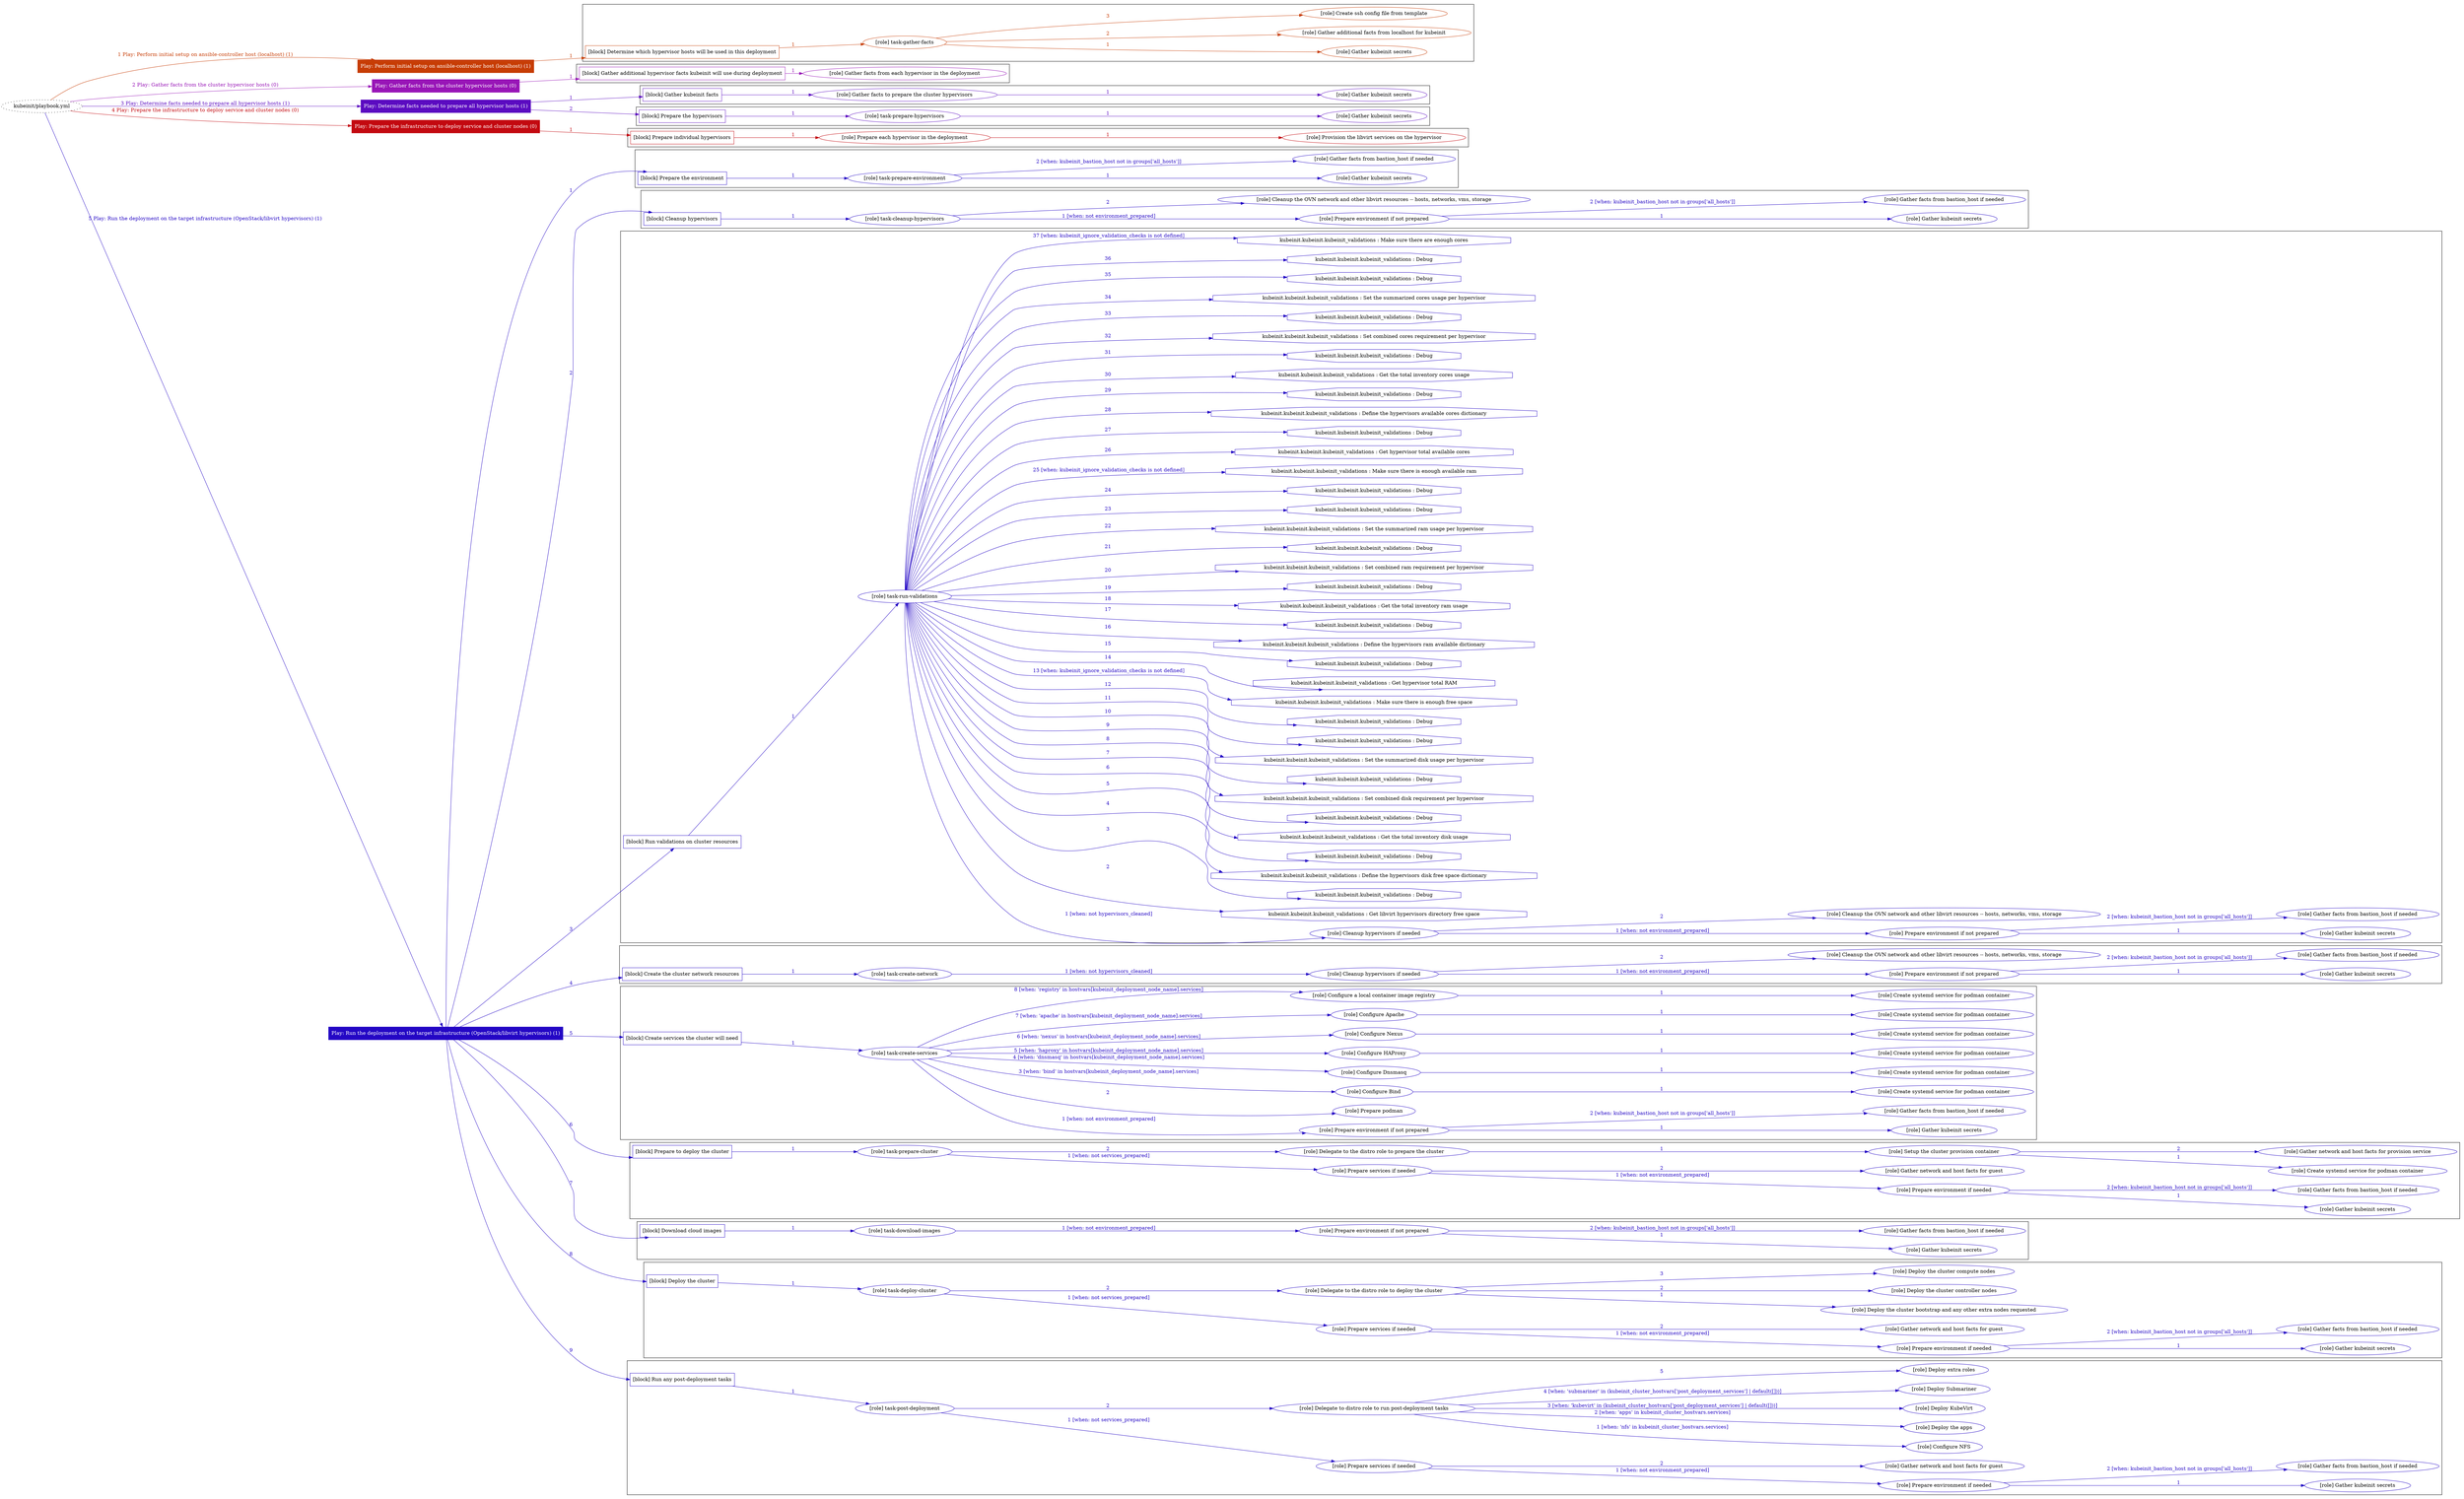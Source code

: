 digraph {
	graph [concentrate=true ordering=in rankdir=LR ratio=fill]
	edge [esep=5 sep=10]
	"kubeinit/playbook.yml" [URL="/home/runner/work/kubeinit/kubeinit/kubeinit/playbook.yml" id=playbook_3c607e8c style=dotted]
	"kubeinit/playbook.yml" -> play_d7a6796d [label="1 Play: Perform initial setup on ansible-controller host (localhost) (1)" color="#c73d05" fontcolor="#c73d05" id=edge_play_d7a6796d labeltooltip="1 Play: Perform initial setup on ansible-controller host (localhost) (1)" tooltip="1 Play: Perform initial setup on ansible-controller host (localhost) (1)"]
	subgraph "Play: Perform initial setup on ansible-controller host (localhost) (1)" {
		play_d7a6796d [label="Play: Perform initial setup on ansible-controller host (localhost) (1)" URL="/home/runner/work/kubeinit/kubeinit/kubeinit/playbook.yml" color="#c73d05" fontcolor="#ffffff" id=play_d7a6796d shape=box style=filled tooltip=localhost]
		play_d7a6796d -> block_88d36626 [label=1 color="#c73d05" fontcolor="#c73d05" id=edge_block_88d36626 labeltooltip=1 tooltip=1]
		subgraph cluster_block_88d36626 {
			block_88d36626 [label="[block] Determine which hypervisor hosts will be used in this deployment" URL="/home/runner/work/kubeinit/kubeinit/kubeinit/playbook.yml" color="#c73d05" id=block_88d36626 labeltooltip="Determine which hypervisor hosts will be used in this deployment" shape=box tooltip="Determine which hypervisor hosts will be used in this deployment"]
			block_88d36626 -> role_fac31641 [label="1 " color="#c73d05" fontcolor="#c73d05" id=edge_role_fac31641 labeltooltip="1 " tooltip="1 "]
			subgraph "task-gather-facts" {
				role_fac31641 [label="[role] task-gather-facts" URL="/home/runner/work/kubeinit/kubeinit/kubeinit/playbook.yml" color="#c73d05" id=role_fac31641 tooltip="task-gather-facts"]
				role_fac31641 -> role_eb425dc4 [label="1 " color="#c73d05" fontcolor="#c73d05" id=edge_role_eb425dc4 labeltooltip="1 " tooltip="1 "]
				subgraph "Gather kubeinit secrets" {
					role_eb425dc4 [label="[role] Gather kubeinit secrets" URL="/home/runner/.ansible/collections/ansible_collections/kubeinit/kubeinit/roles/kubeinit_prepare/tasks/build_hypervisors_group.yml" color="#c73d05" id=role_eb425dc4 tooltip="Gather kubeinit secrets"]
				}
				role_fac31641 -> role_ffd977ff [label="2 " color="#c73d05" fontcolor="#c73d05" id=edge_role_ffd977ff labeltooltip="2 " tooltip="2 "]
				subgraph "Gather additional facts from localhost for kubeinit" {
					role_ffd977ff [label="[role] Gather additional facts from localhost for kubeinit" URL="/home/runner/.ansible/collections/ansible_collections/kubeinit/kubeinit/roles/kubeinit_prepare/tasks/build_hypervisors_group.yml" color="#c73d05" id=role_ffd977ff tooltip="Gather additional facts from localhost for kubeinit"]
				}
				role_fac31641 -> role_42bc9c1a [label="3 " color="#c73d05" fontcolor="#c73d05" id=edge_role_42bc9c1a labeltooltip="3 " tooltip="3 "]
				subgraph "Create ssh config file from template" {
					role_42bc9c1a [label="[role] Create ssh config file from template" URL="/home/runner/.ansible/collections/ansible_collections/kubeinit/kubeinit/roles/kubeinit_prepare/tasks/build_hypervisors_group.yml" color="#c73d05" id=role_42bc9c1a tooltip="Create ssh config file from template"]
				}
			}
		}
	}
	"kubeinit/playbook.yml" -> play_2844fe6c [label="2 Play: Gather facts from the cluster hypervisor hosts (0)" color="#9815b7" fontcolor="#9815b7" id=edge_play_2844fe6c labeltooltip="2 Play: Gather facts from the cluster hypervisor hosts (0)" tooltip="2 Play: Gather facts from the cluster hypervisor hosts (0)"]
	subgraph "Play: Gather facts from the cluster hypervisor hosts (0)" {
		play_2844fe6c [label="Play: Gather facts from the cluster hypervisor hosts (0)" URL="/home/runner/work/kubeinit/kubeinit/kubeinit/playbook.yml" color="#9815b7" fontcolor="#ffffff" id=play_2844fe6c shape=box style=filled tooltip="Play: Gather facts from the cluster hypervisor hosts (0)"]
		play_2844fe6c -> block_60fe6b77 [label=1 color="#9815b7" fontcolor="#9815b7" id=edge_block_60fe6b77 labeltooltip=1 tooltip=1]
		subgraph cluster_block_60fe6b77 {
			block_60fe6b77 [label="[block] Gather additional hypervisor facts kubeinit will use during deployment" URL="/home/runner/work/kubeinit/kubeinit/kubeinit/playbook.yml" color="#9815b7" id=block_60fe6b77 labeltooltip="Gather additional hypervisor facts kubeinit will use during deployment" shape=box tooltip="Gather additional hypervisor facts kubeinit will use during deployment"]
			block_60fe6b77 -> role_9e5c0b7f [label="1 " color="#9815b7" fontcolor="#9815b7" id=edge_role_9e5c0b7f labeltooltip="1 " tooltip="1 "]
			subgraph "Gather facts from each hypervisor in the deployment" {
				role_9e5c0b7f [label="[role] Gather facts from each hypervisor in the deployment" URL="/home/runner/work/kubeinit/kubeinit/kubeinit/playbook.yml" color="#9815b7" id=role_9e5c0b7f tooltip="Gather facts from each hypervisor in the deployment"]
			}
		}
	}
	"kubeinit/playbook.yml" -> play_303b0eb7 [label="3 Play: Determine facts needed to prepare all hypervisor hosts (1)" color="#5b0bc1" fontcolor="#5b0bc1" id=edge_play_303b0eb7 labeltooltip="3 Play: Determine facts needed to prepare all hypervisor hosts (1)" tooltip="3 Play: Determine facts needed to prepare all hypervisor hosts (1)"]
	subgraph "Play: Determine facts needed to prepare all hypervisor hosts (1)" {
		play_303b0eb7 [label="Play: Determine facts needed to prepare all hypervisor hosts (1)" URL="/home/runner/work/kubeinit/kubeinit/kubeinit/playbook.yml" color="#5b0bc1" fontcolor="#ffffff" id=play_303b0eb7 shape=box style=filled tooltip=localhost]
		play_303b0eb7 -> block_1db6a5a0 [label=1 color="#5b0bc1" fontcolor="#5b0bc1" id=edge_block_1db6a5a0 labeltooltip=1 tooltip=1]
		subgraph cluster_block_1db6a5a0 {
			block_1db6a5a0 [label="[block] Gather kubeinit facts" URL="/home/runner/work/kubeinit/kubeinit/kubeinit/playbook.yml" color="#5b0bc1" id=block_1db6a5a0 labeltooltip="Gather kubeinit facts" shape=box tooltip="Gather kubeinit facts"]
			block_1db6a5a0 -> role_489e9bdb [label="1 " color="#5b0bc1" fontcolor="#5b0bc1" id=edge_role_489e9bdb labeltooltip="1 " tooltip="1 "]
			subgraph "Gather facts to prepare the cluster hypervisors" {
				role_489e9bdb [label="[role] Gather facts to prepare the cluster hypervisors" URL="/home/runner/work/kubeinit/kubeinit/kubeinit/playbook.yml" color="#5b0bc1" id=role_489e9bdb tooltip="Gather facts to prepare the cluster hypervisors"]
				role_489e9bdb -> role_e6a9777b [label="1 " color="#5b0bc1" fontcolor="#5b0bc1" id=edge_role_e6a9777b labeltooltip="1 " tooltip="1 "]
				subgraph "Gather kubeinit secrets" {
					role_e6a9777b [label="[role] Gather kubeinit secrets" URL="/home/runner/.ansible/collections/ansible_collections/kubeinit/kubeinit/roles/kubeinit_prepare/tasks/gather_kubeinit_facts.yml" color="#5b0bc1" id=role_e6a9777b tooltip="Gather kubeinit secrets"]
				}
			}
		}
		play_303b0eb7 -> block_59dc0d28 [label=2 color="#5b0bc1" fontcolor="#5b0bc1" id=edge_block_59dc0d28 labeltooltip=2 tooltip=2]
		subgraph cluster_block_59dc0d28 {
			block_59dc0d28 [label="[block] Prepare the hypervisors" URL="/home/runner/work/kubeinit/kubeinit/kubeinit/playbook.yml" color="#5b0bc1" id=block_59dc0d28 labeltooltip="Prepare the hypervisors" shape=box tooltip="Prepare the hypervisors"]
			block_59dc0d28 -> role_bf9a8520 [label="1 " color="#5b0bc1" fontcolor="#5b0bc1" id=edge_role_bf9a8520 labeltooltip="1 " tooltip="1 "]
			subgraph "task-prepare-hypervisors" {
				role_bf9a8520 [label="[role] task-prepare-hypervisors" URL="/home/runner/work/kubeinit/kubeinit/kubeinit/playbook.yml" color="#5b0bc1" id=role_bf9a8520 tooltip="task-prepare-hypervisors"]
				role_bf9a8520 -> role_30bbfe87 [label="1 " color="#5b0bc1" fontcolor="#5b0bc1" id=edge_role_30bbfe87 labeltooltip="1 " tooltip="1 "]
				subgraph "Gather kubeinit secrets" {
					role_30bbfe87 [label="[role] Gather kubeinit secrets" URL="/home/runner/.ansible/collections/ansible_collections/kubeinit/kubeinit/roles/kubeinit_prepare/tasks/gather_kubeinit_facts.yml" color="#5b0bc1" id=role_30bbfe87 tooltip="Gather kubeinit secrets"]
				}
			}
		}
	}
	"kubeinit/playbook.yml" -> play_a1e3a980 [label="4 Play: Prepare the infrastructure to deploy service and cluster nodes (0)" color="#c30910" fontcolor="#c30910" id=edge_play_a1e3a980 labeltooltip="4 Play: Prepare the infrastructure to deploy service and cluster nodes (0)" tooltip="4 Play: Prepare the infrastructure to deploy service and cluster nodes (0)"]
	subgraph "Play: Prepare the infrastructure to deploy service and cluster nodes (0)" {
		play_a1e3a980 [label="Play: Prepare the infrastructure to deploy service and cluster nodes (0)" URL="/home/runner/work/kubeinit/kubeinit/kubeinit/playbook.yml" color="#c30910" fontcolor="#ffffff" id=play_a1e3a980 shape=box style=filled tooltip="Play: Prepare the infrastructure to deploy service and cluster nodes (0)"]
		play_a1e3a980 -> block_054f691b [label=1 color="#c30910" fontcolor="#c30910" id=edge_block_054f691b labeltooltip=1 tooltip=1]
		subgraph cluster_block_054f691b {
			block_054f691b [label="[block] Prepare individual hypervisors" URL="/home/runner/work/kubeinit/kubeinit/kubeinit/playbook.yml" color="#c30910" id=block_054f691b labeltooltip="Prepare individual hypervisors" shape=box tooltip="Prepare individual hypervisors"]
			block_054f691b -> role_ee5b82e9 [label="1 " color="#c30910" fontcolor="#c30910" id=edge_role_ee5b82e9 labeltooltip="1 " tooltip="1 "]
			subgraph "Prepare each hypervisor in the deployment" {
				role_ee5b82e9 [label="[role] Prepare each hypervisor in the deployment" URL="/home/runner/work/kubeinit/kubeinit/kubeinit/playbook.yml" color="#c30910" id=role_ee5b82e9 tooltip="Prepare each hypervisor in the deployment"]
				role_ee5b82e9 -> role_c02a7f11 [label="1 " color="#c30910" fontcolor="#c30910" id=edge_role_c02a7f11 labeltooltip="1 " tooltip="1 "]
				subgraph "Provision the libvirt services on the hypervisor" {
					role_c02a7f11 [label="[role] Provision the libvirt services on the hypervisor" URL="/home/runner/.ansible/collections/ansible_collections/kubeinit/kubeinit/roles/kubeinit_prepare/tasks/prepare_hypervisor.yml" color="#c30910" id=role_c02a7f11 tooltip="Provision the libvirt services on the hypervisor"]
				}
			}
		}
	}
	"kubeinit/playbook.yml" -> play_247f95aa [label="5 Play: Run the deployment on the target infrastructure (OpenStack/libvirt hypervisors) (1)" color="#2407c5" fontcolor="#2407c5" id=edge_play_247f95aa labeltooltip="5 Play: Run the deployment on the target infrastructure (OpenStack/libvirt hypervisors) (1)" tooltip="5 Play: Run the deployment on the target infrastructure (OpenStack/libvirt hypervisors) (1)"]
	subgraph "Play: Run the deployment on the target infrastructure (OpenStack/libvirt hypervisors) (1)" {
		play_247f95aa [label="Play: Run the deployment on the target infrastructure (OpenStack/libvirt hypervisors) (1)" URL="/home/runner/work/kubeinit/kubeinit/kubeinit/playbook.yml" color="#2407c5" fontcolor="#ffffff" id=play_247f95aa shape=box style=filled tooltip=localhost]
		play_247f95aa -> block_ad984302 [label=1 color="#2407c5" fontcolor="#2407c5" id=edge_block_ad984302 labeltooltip=1 tooltip=1]
		subgraph cluster_block_ad984302 {
			block_ad984302 [label="[block] Prepare the environment" URL="/home/runner/work/kubeinit/kubeinit/kubeinit/playbook.yml" color="#2407c5" id=block_ad984302 labeltooltip="Prepare the environment" shape=box tooltip="Prepare the environment"]
			block_ad984302 -> role_ef44276a [label="1 " color="#2407c5" fontcolor="#2407c5" id=edge_role_ef44276a labeltooltip="1 " tooltip="1 "]
			subgraph "task-prepare-environment" {
				role_ef44276a [label="[role] task-prepare-environment" URL="/home/runner/work/kubeinit/kubeinit/kubeinit/playbook.yml" color="#2407c5" id=role_ef44276a tooltip="task-prepare-environment"]
				role_ef44276a -> role_f6b114f3 [label="1 " color="#2407c5" fontcolor="#2407c5" id=edge_role_f6b114f3 labeltooltip="1 " tooltip="1 "]
				subgraph "Gather kubeinit secrets" {
					role_f6b114f3 [label="[role] Gather kubeinit secrets" URL="/home/runner/.ansible/collections/ansible_collections/kubeinit/kubeinit/roles/kubeinit_prepare/tasks/gather_kubeinit_facts.yml" color="#2407c5" id=role_f6b114f3 tooltip="Gather kubeinit secrets"]
				}
				role_ef44276a -> role_6fff7eef [label="2 [when: kubeinit_bastion_host not in groups['all_hosts']]" color="#2407c5" fontcolor="#2407c5" id=edge_role_6fff7eef labeltooltip="2 [when: kubeinit_bastion_host not in groups['all_hosts']]" tooltip="2 [when: kubeinit_bastion_host not in groups['all_hosts']]"]
				subgraph "Gather facts from bastion_host if needed" {
					role_6fff7eef [label="[role] Gather facts from bastion_host if needed" URL="/home/runner/.ansible/collections/ansible_collections/kubeinit/kubeinit/roles/kubeinit_prepare/tasks/main.yml" color="#2407c5" id=role_6fff7eef tooltip="Gather facts from bastion_host if needed"]
				}
			}
		}
		play_247f95aa -> block_372df851 [label=2 color="#2407c5" fontcolor="#2407c5" id=edge_block_372df851 labeltooltip=2 tooltip=2]
		subgraph cluster_block_372df851 {
			block_372df851 [label="[block] Cleanup hypervisors" URL="/home/runner/work/kubeinit/kubeinit/kubeinit/playbook.yml" color="#2407c5" id=block_372df851 labeltooltip="Cleanup hypervisors" shape=box tooltip="Cleanup hypervisors"]
			block_372df851 -> role_30e23979 [label="1 " color="#2407c5" fontcolor="#2407c5" id=edge_role_30e23979 labeltooltip="1 " tooltip="1 "]
			subgraph "task-cleanup-hypervisors" {
				role_30e23979 [label="[role] task-cleanup-hypervisors" URL="/home/runner/work/kubeinit/kubeinit/kubeinit/playbook.yml" color="#2407c5" id=role_30e23979 tooltip="task-cleanup-hypervisors"]
				role_30e23979 -> role_b87ec5ec [label="1 [when: not environment_prepared]" color="#2407c5" fontcolor="#2407c5" id=edge_role_b87ec5ec labeltooltip="1 [when: not environment_prepared]" tooltip="1 [when: not environment_prepared]"]
				subgraph "Prepare environment if not prepared" {
					role_b87ec5ec [label="[role] Prepare environment if not prepared" URL="/home/runner/.ansible/collections/ansible_collections/kubeinit/kubeinit/roles/kubeinit_libvirt/tasks/cleanup_hypervisors.yml" color="#2407c5" id=role_b87ec5ec tooltip="Prepare environment if not prepared"]
					role_b87ec5ec -> role_0bce031a [label="1 " color="#2407c5" fontcolor="#2407c5" id=edge_role_0bce031a labeltooltip="1 " tooltip="1 "]
					subgraph "Gather kubeinit secrets" {
						role_0bce031a [label="[role] Gather kubeinit secrets" URL="/home/runner/.ansible/collections/ansible_collections/kubeinit/kubeinit/roles/kubeinit_prepare/tasks/gather_kubeinit_facts.yml" color="#2407c5" id=role_0bce031a tooltip="Gather kubeinit secrets"]
					}
					role_b87ec5ec -> role_c64e4c54 [label="2 [when: kubeinit_bastion_host not in groups['all_hosts']]" color="#2407c5" fontcolor="#2407c5" id=edge_role_c64e4c54 labeltooltip="2 [when: kubeinit_bastion_host not in groups['all_hosts']]" tooltip="2 [when: kubeinit_bastion_host not in groups['all_hosts']]"]
					subgraph "Gather facts from bastion_host if needed" {
						role_c64e4c54 [label="[role] Gather facts from bastion_host if needed" URL="/home/runner/.ansible/collections/ansible_collections/kubeinit/kubeinit/roles/kubeinit_prepare/tasks/main.yml" color="#2407c5" id=role_c64e4c54 tooltip="Gather facts from bastion_host if needed"]
					}
				}
				role_30e23979 -> role_98e00746 [label="2 " color="#2407c5" fontcolor="#2407c5" id=edge_role_98e00746 labeltooltip="2 " tooltip="2 "]
				subgraph "Cleanup the OVN network and other libvirt resources -- hosts, networks, vms, storage" {
					role_98e00746 [label="[role] Cleanup the OVN network and other libvirt resources -- hosts, networks, vms, storage" URL="/home/runner/.ansible/collections/ansible_collections/kubeinit/kubeinit/roles/kubeinit_libvirt/tasks/cleanup_hypervisors.yml" color="#2407c5" id=role_98e00746 tooltip="Cleanup the OVN network and other libvirt resources -- hosts, networks, vms, storage"]
				}
			}
		}
		play_247f95aa -> block_24343007 [label=3 color="#2407c5" fontcolor="#2407c5" id=edge_block_24343007 labeltooltip=3 tooltip=3]
		subgraph cluster_block_24343007 {
			block_24343007 [label="[block] Run validations on cluster resources" URL="/home/runner/work/kubeinit/kubeinit/kubeinit/playbook.yml" color="#2407c5" id=block_24343007 labeltooltip="Run validations on cluster resources" shape=box tooltip="Run validations on cluster resources"]
			block_24343007 -> role_a176431c [label="1 " color="#2407c5" fontcolor="#2407c5" id=edge_role_a176431c labeltooltip="1 " tooltip="1 "]
			subgraph "task-run-validations" {
				role_a176431c [label="[role] task-run-validations" URL="/home/runner/work/kubeinit/kubeinit/kubeinit/playbook.yml" color="#2407c5" id=role_a176431c tooltip="task-run-validations"]
				role_a176431c -> role_fa689b71 [label="1 [when: not hypervisors_cleaned]" color="#2407c5" fontcolor="#2407c5" id=edge_role_fa689b71 labeltooltip="1 [when: not hypervisors_cleaned]" tooltip="1 [when: not hypervisors_cleaned]"]
				subgraph "Cleanup hypervisors if needed" {
					role_fa689b71 [label="[role] Cleanup hypervisors if needed" URL="/home/runner/.ansible/collections/ansible_collections/kubeinit/kubeinit/roles/kubeinit_validations/tasks/main.yml" color="#2407c5" id=role_fa689b71 tooltip="Cleanup hypervisors if needed"]
					role_fa689b71 -> role_ba135ec3 [label="1 [when: not environment_prepared]" color="#2407c5" fontcolor="#2407c5" id=edge_role_ba135ec3 labeltooltip="1 [when: not environment_prepared]" tooltip="1 [when: not environment_prepared]"]
					subgraph "Prepare environment if not prepared" {
						role_ba135ec3 [label="[role] Prepare environment if not prepared" URL="/home/runner/.ansible/collections/ansible_collections/kubeinit/kubeinit/roles/kubeinit_libvirt/tasks/cleanup_hypervisors.yml" color="#2407c5" id=role_ba135ec3 tooltip="Prepare environment if not prepared"]
						role_ba135ec3 -> role_a85a321e [label="1 " color="#2407c5" fontcolor="#2407c5" id=edge_role_a85a321e labeltooltip="1 " tooltip="1 "]
						subgraph "Gather kubeinit secrets" {
							role_a85a321e [label="[role] Gather kubeinit secrets" URL="/home/runner/.ansible/collections/ansible_collections/kubeinit/kubeinit/roles/kubeinit_prepare/tasks/gather_kubeinit_facts.yml" color="#2407c5" id=role_a85a321e tooltip="Gather kubeinit secrets"]
						}
						role_ba135ec3 -> role_cd29fde4 [label="2 [when: kubeinit_bastion_host not in groups['all_hosts']]" color="#2407c5" fontcolor="#2407c5" id=edge_role_cd29fde4 labeltooltip="2 [when: kubeinit_bastion_host not in groups['all_hosts']]" tooltip="2 [when: kubeinit_bastion_host not in groups['all_hosts']]"]
						subgraph "Gather facts from bastion_host if needed" {
							role_cd29fde4 [label="[role] Gather facts from bastion_host if needed" URL="/home/runner/.ansible/collections/ansible_collections/kubeinit/kubeinit/roles/kubeinit_prepare/tasks/main.yml" color="#2407c5" id=role_cd29fde4 tooltip="Gather facts from bastion_host if needed"]
						}
					}
					role_fa689b71 -> role_262af2bf [label="2 " color="#2407c5" fontcolor="#2407c5" id=edge_role_262af2bf labeltooltip="2 " tooltip="2 "]
					subgraph "Cleanup the OVN network and other libvirt resources -- hosts, networks, vms, storage" {
						role_262af2bf [label="[role] Cleanup the OVN network and other libvirt resources -- hosts, networks, vms, storage" URL="/home/runner/.ansible/collections/ansible_collections/kubeinit/kubeinit/roles/kubeinit_libvirt/tasks/cleanup_hypervisors.yml" color="#2407c5" id=role_262af2bf tooltip="Cleanup the OVN network and other libvirt resources -- hosts, networks, vms, storage"]
					}
				}
				task_652f96bd [label="kubeinit.kubeinit.kubeinit_validations : Get libvirt hypervisors directory free space" URL="/home/runner/.ansible/collections/ansible_collections/kubeinit/kubeinit/roles/kubeinit_validations/tasks/10_libvirt_free_space.yml" color="#2407c5" id=task_652f96bd shape=octagon tooltip="kubeinit.kubeinit.kubeinit_validations : Get libvirt hypervisors directory free space"]
				role_a176431c -> task_652f96bd [label="2 " color="#2407c5" fontcolor="#2407c5" id=edge_task_652f96bd labeltooltip="2 " tooltip="2 "]
				task_46fa0b68 [label="kubeinit.kubeinit.kubeinit_validations : Debug" URL="/home/runner/.ansible/collections/ansible_collections/kubeinit/kubeinit/roles/kubeinit_validations/tasks/10_libvirt_free_space.yml" color="#2407c5" id=task_46fa0b68 shape=octagon tooltip="kubeinit.kubeinit.kubeinit_validations : Debug"]
				role_a176431c -> task_46fa0b68 [label="3 " color="#2407c5" fontcolor="#2407c5" id=edge_task_46fa0b68 labeltooltip="3 " tooltip="3 "]
				task_2e4b206a [label="kubeinit.kubeinit.kubeinit_validations : Define the hypervisors disk free space dictionary" URL="/home/runner/.ansible/collections/ansible_collections/kubeinit/kubeinit/roles/kubeinit_validations/tasks/10_libvirt_free_space.yml" color="#2407c5" id=task_2e4b206a shape=octagon tooltip="kubeinit.kubeinit.kubeinit_validations : Define the hypervisors disk free space dictionary"]
				role_a176431c -> task_2e4b206a [label="4 " color="#2407c5" fontcolor="#2407c5" id=edge_task_2e4b206a labeltooltip="4 " tooltip="4 "]
				task_23a253ba [label="kubeinit.kubeinit.kubeinit_validations : Debug" URL="/home/runner/.ansible/collections/ansible_collections/kubeinit/kubeinit/roles/kubeinit_validations/tasks/10_libvirt_free_space.yml" color="#2407c5" id=task_23a253ba shape=octagon tooltip="kubeinit.kubeinit.kubeinit_validations : Debug"]
				role_a176431c -> task_23a253ba [label="5 " color="#2407c5" fontcolor="#2407c5" id=edge_task_23a253ba labeltooltip="5 " tooltip="5 "]
				task_273cb920 [label="kubeinit.kubeinit.kubeinit_validations : Get the total inventory disk usage" URL="/home/runner/.ansible/collections/ansible_collections/kubeinit/kubeinit/roles/kubeinit_validations/tasks/10_libvirt_free_space.yml" color="#2407c5" id=task_273cb920 shape=octagon tooltip="kubeinit.kubeinit.kubeinit_validations : Get the total inventory disk usage"]
				role_a176431c -> task_273cb920 [label="6 " color="#2407c5" fontcolor="#2407c5" id=edge_task_273cb920 labeltooltip="6 " tooltip="6 "]
				task_db2016b2 [label="kubeinit.kubeinit.kubeinit_validations : Debug" URL="/home/runner/.ansible/collections/ansible_collections/kubeinit/kubeinit/roles/kubeinit_validations/tasks/10_libvirt_free_space.yml" color="#2407c5" id=task_db2016b2 shape=octagon tooltip="kubeinit.kubeinit.kubeinit_validations : Debug"]
				role_a176431c -> task_db2016b2 [label="7 " color="#2407c5" fontcolor="#2407c5" id=edge_task_db2016b2 labeltooltip="7 " tooltip="7 "]
				task_79687aea [label="kubeinit.kubeinit.kubeinit_validations : Set combined disk requirement per hypervisor" URL="/home/runner/.ansible/collections/ansible_collections/kubeinit/kubeinit/roles/kubeinit_validations/tasks/10_libvirt_free_space.yml" color="#2407c5" id=task_79687aea shape=octagon tooltip="kubeinit.kubeinit.kubeinit_validations : Set combined disk requirement per hypervisor"]
				role_a176431c -> task_79687aea [label="8 " color="#2407c5" fontcolor="#2407c5" id=edge_task_79687aea labeltooltip="8 " tooltip="8 "]
				task_1db55364 [label="kubeinit.kubeinit.kubeinit_validations : Debug" URL="/home/runner/.ansible/collections/ansible_collections/kubeinit/kubeinit/roles/kubeinit_validations/tasks/10_libvirt_free_space.yml" color="#2407c5" id=task_1db55364 shape=octagon tooltip="kubeinit.kubeinit.kubeinit_validations : Debug"]
				role_a176431c -> task_1db55364 [label="9 " color="#2407c5" fontcolor="#2407c5" id=edge_task_1db55364 labeltooltip="9 " tooltip="9 "]
				task_7f684ceb [label="kubeinit.kubeinit.kubeinit_validations : Set the summarized disk usage per hypervisor" URL="/home/runner/.ansible/collections/ansible_collections/kubeinit/kubeinit/roles/kubeinit_validations/tasks/10_libvirt_free_space.yml" color="#2407c5" id=task_7f684ceb shape=octagon tooltip="kubeinit.kubeinit.kubeinit_validations : Set the summarized disk usage per hypervisor"]
				role_a176431c -> task_7f684ceb [label="10 " color="#2407c5" fontcolor="#2407c5" id=edge_task_7f684ceb labeltooltip="10 " tooltip="10 "]
				task_c2c4eed4 [label="kubeinit.kubeinit.kubeinit_validations : Debug" URL="/home/runner/.ansible/collections/ansible_collections/kubeinit/kubeinit/roles/kubeinit_validations/tasks/10_libvirt_free_space.yml" color="#2407c5" id=task_c2c4eed4 shape=octagon tooltip="kubeinit.kubeinit.kubeinit_validations : Debug"]
				role_a176431c -> task_c2c4eed4 [label="11 " color="#2407c5" fontcolor="#2407c5" id=edge_task_c2c4eed4 labeltooltip="11 " tooltip="11 "]
				task_9d7ff1c6 [label="kubeinit.kubeinit.kubeinit_validations : Debug" URL="/home/runner/.ansible/collections/ansible_collections/kubeinit/kubeinit/roles/kubeinit_validations/tasks/10_libvirt_free_space.yml" color="#2407c5" id=task_9d7ff1c6 shape=octagon tooltip="kubeinit.kubeinit.kubeinit_validations : Debug"]
				role_a176431c -> task_9d7ff1c6 [label="12 " color="#2407c5" fontcolor="#2407c5" id=edge_task_9d7ff1c6 labeltooltip="12 " tooltip="12 "]
				task_a51eb89b [label="kubeinit.kubeinit.kubeinit_validations : Make sure there is enough free space" URL="/home/runner/.ansible/collections/ansible_collections/kubeinit/kubeinit/roles/kubeinit_validations/tasks/10_libvirt_free_space.yml" color="#2407c5" id=task_a51eb89b shape=octagon tooltip="kubeinit.kubeinit.kubeinit_validations : Make sure there is enough free space"]
				role_a176431c -> task_a51eb89b [label="13 [when: kubeinit_ignore_validation_checks is not defined]" color="#2407c5" fontcolor="#2407c5" id=edge_task_a51eb89b labeltooltip="13 [when: kubeinit_ignore_validation_checks is not defined]" tooltip="13 [when: kubeinit_ignore_validation_checks is not defined]"]
				task_36dffd20 [label="kubeinit.kubeinit.kubeinit_validations : Get hypervisor total RAM" URL="/home/runner/.ansible/collections/ansible_collections/kubeinit/kubeinit/roles/kubeinit_validations/tasks/20_libvirt_available_ram.yml" color="#2407c5" id=task_36dffd20 shape=octagon tooltip="kubeinit.kubeinit.kubeinit_validations : Get hypervisor total RAM"]
				role_a176431c -> task_36dffd20 [label="14 " color="#2407c5" fontcolor="#2407c5" id=edge_task_36dffd20 labeltooltip="14 " tooltip="14 "]
				task_4e5fda82 [label="kubeinit.kubeinit.kubeinit_validations : Debug" URL="/home/runner/.ansible/collections/ansible_collections/kubeinit/kubeinit/roles/kubeinit_validations/tasks/20_libvirt_available_ram.yml" color="#2407c5" id=task_4e5fda82 shape=octagon tooltip="kubeinit.kubeinit.kubeinit_validations : Debug"]
				role_a176431c -> task_4e5fda82 [label="15 " color="#2407c5" fontcolor="#2407c5" id=edge_task_4e5fda82 labeltooltip="15 " tooltip="15 "]
				task_4d378742 [label="kubeinit.kubeinit.kubeinit_validations : Define the hypervisors ram available dictionary" URL="/home/runner/.ansible/collections/ansible_collections/kubeinit/kubeinit/roles/kubeinit_validations/tasks/20_libvirt_available_ram.yml" color="#2407c5" id=task_4d378742 shape=octagon tooltip="kubeinit.kubeinit.kubeinit_validations : Define the hypervisors ram available dictionary"]
				role_a176431c -> task_4d378742 [label="16 " color="#2407c5" fontcolor="#2407c5" id=edge_task_4d378742 labeltooltip="16 " tooltip="16 "]
				task_8912dc35 [label="kubeinit.kubeinit.kubeinit_validations : Debug" URL="/home/runner/.ansible/collections/ansible_collections/kubeinit/kubeinit/roles/kubeinit_validations/tasks/20_libvirt_available_ram.yml" color="#2407c5" id=task_8912dc35 shape=octagon tooltip="kubeinit.kubeinit.kubeinit_validations : Debug"]
				role_a176431c -> task_8912dc35 [label="17 " color="#2407c5" fontcolor="#2407c5" id=edge_task_8912dc35 labeltooltip="17 " tooltip="17 "]
				task_c84a53ab [label="kubeinit.kubeinit.kubeinit_validations : Get the total inventory ram usage" URL="/home/runner/.ansible/collections/ansible_collections/kubeinit/kubeinit/roles/kubeinit_validations/tasks/20_libvirt_available_ram.yml" color="#2407c5" id=task_c84a53ab shape=octagon tooltip="kubeinit.kubeinit.kubeinit_validations : Get the total inventory ram usage"]
				role_a176431c -> task_c84a53ab [label="18 " color="#2407c5" fontcolor="#2407c5" id=edge_task_c84a53ab labeltooltip="18 " tooltip="18 "]
				task_118415d3 [label="kubeinit.kubeinit.kubeinit_validations : Debug" URL="/home/runner/.ansible/collections/ansible_collections/kubeinit/kubeinit/roles/kubeinit_validations/tasks/20_libvirt_available_ram.yml" color="#2407c5" id=task_118415d3 shape=octagon tooltip="kubeinit.kubeinit.kubeinit_validations : Debug"]
				role_a176431c -> task_118415d3 [label="19 " color="#2407c5" fontcolor="#2407c5" id=edge_task_118415d3 labeltooltip="19 " tooltip="19 "]
				task_04d94510 [label="kubeinit.kubeinit.kubeinit_validations : Set combined ram requirement per hypervisor" URL="/home/runner/.ansible/collections/ansible_collections/kubeinit/kubeinit/roles/kubeinit_validations/tasks/20_libvirt_available_ram.yml" color="#2407c5" id=task_04d94510 shape=octagon tooltip="kubeinit.kubeinit.kubeinit_validations : Set combined ram requirement per hypervisor"]
				role_a176431c -> task_04d94510 [label="20 " color="#2407c5" fontcolor="#2407c5" id=edge_task_04d94510 labeltooltip="20 " tooltip="20 "]
				task_8690f7a5 [label="kubeinit.kubeinit.kubeinit_validations : Debug" URL="/home/runner/.ansible/collections/ansible_collections/kubeinit/kubeinit/roles/kubeinit_validations/tasks/20_libvirt_available_ram.yml" color="#2407c5" id=task_8690f7a5 shape=octagon tooltip="kubeinit.kubeinit.kubeinit_validations : Debug"]
				role_a176431c -> task_8690f7a5 [label="21 " color="#2407c5" fontcolor="#2407c5" id=edge_task_8690f7a5 labeltooltip="21 " tooltip="21 "]
				task_37ccf206 [label="kubeinit.kubeinit.kubeinit_validations : Set the summarized ram usage per hypervisor" URL="/home/runner/.ansible/collections/ansible_collections/kubeinit/kubeinit/roles/kubeinit_validations/tasks/20_libvirt_available_ram.yml" color="#2407c5" id=task_37ccf206 shape=octagon tooltip="kubeinit.kubeinit.kubeinit_validations : Set the summarized ram usage per hypervisor"]
				role_a176431c -> task_37ccf206 [label="22 " color="#2407c5" fontcolor="#2407c5" id=edge_task_37ccf206 labeltooltip="22 " tooltip="22 "]
				task_623ede45 [label="kubeinit.kubeinit.kubeinit_validations : Debug" URL="/home/runner/.ansible/collections/ansible_collections/kubeinit/kubeinit/roles/kubeinit_validations/tasks/20_libvirt_available_ram.yml" color="#2407c5" id=task_623ede45 shape=octagon tooltip="kubeinit.kubeinit.kubeinit_validations : Debug"]
				role_a176431c -> task_623ede45 [label="23 " color="#2407c5" fontcolor="#2407c5" id=edge_task_623ede45 labeltooltip="23 " tooltip="23 "]
				task_fde7277c [label="kubeinit.kubeinit.kubeinit_validations : Debug" URL="/home/runner/.ansible/collections/ansible_collections/kubeinit/kubeinit/roles/kubeinit_validations/tasks/20_libvirt_available_ram.yml" color="#2407c5" id=task_fde7277c shape=octagon tooltip="kubeinit.kubeinit.kubeinit_validations : Debug"]
				role_a176431c -> task_fde7277c [label="24 " color="#2407c5" fontcolor="#2407c5" id=edge_task_fde7277c labeltooltip="24 " tooltip="24 "]
				task_5e793cb6 [label="kubeinit.kubeinit.kubeinit_validations : Make sure there is enough available ram" URL="/home/runner/.ansible/collections/ansible_collections/kubeinit/kubeinit/roles/kubeinit_validations/tasks/20_libvirt_available_ram.yml" color="#2407c5" id=task_5e793cb6 shape=octagon tooltip="kubeinit.kubeinit.kubeinit_validations : Make sure there is enough available ram"]
				role_a176431c -> task_5e793cb6 [label="25 [when: kubeinit_ignore_validation_checks is not defined]" color="#2407c5" fontcolor="#2407c5" id=edge_task_5e793cb6 labeltooltip="25 [when: kubeinit_ignore_validation_checks is not defined]" tooltip="25 [when: kubeinit_ignore_validation_checks is not defined]"]
				task_76ec58c6 [label="kubeinit.kubeinit.kubeinit_validations : Get hypervisor total available cores" URL="/home/runner/.ansible/collections/ansible_collections/kubeinit/kubeinit/roles/kubeinit_validations/tasks/30_libvirt_check_cpu_cores.yml" color="#2407c5" id=task_76ec58c6 shape=octagon tooltip="kubeinit.kubeinit.kubeinit_validations : Get hypervisor total available cores"]
				role_a176431c -> task_76ec58c6 [label="26 " color="#2407c5" fontcolor="#2407c5" id=edge_task_76ec58c6 labeltooltip="26 " tooltip="26 "]
				task_47f4d1b8 [label="kubeinit.kubeinit.kubeinit_validations : Debug" URL="/home/runner/.ansible/collections/ansible_collections/kubeinit/kubeinit/roles/kubeinit_validations/tasks/30_libvirt_check_cpu_cores.yml" color="#2407c5" id=task_47f4d1b8 shape=octagon tooltip="kubeinit.kubeinit.kubeinit_validations : Debug"]
				role_a176431c -> task_47f4d1b8 [label="27 " color="#2407c5" fontcolor="#2407c5" id=edge_task_47f4d1b8 labeltooltip="27 " tooltip="27 "]
				task_37808fae [label="kubeinit.kubeinit.kubeinit_validations : Define the hypervisors available cores dictionary" URL="/home/runner/.ansible/collections/ansible_collections/kubeinit/kubeinit/roles/kubeinit_validations/tasks/30_libvirt_check_cpu_cores.yml" color="#2407c5" id=task_37808fae shape=octagon tooltip="kubeinit.kubeinit.kubeinit_validations : Define the hypervisors available cores dictionary"]
				role_a176431c -> task_37808fae [label="28 " color="#2407c5" fontcolor="#2407c5" id=edge_task_37808fae labeltooltip="28 " tooltip="28 "]
				task_372cb8b4 [label="kubeinit.kubeinit.kubeinit_validations : Debug" URL="/home/runner/.ansible/collections/ansible_collections/kubeinit/kubeinit/roles/kubeinit_validations/tasks/30_libvirt_check_cpu_cores.yml" color="#2407c5" id=task_372cb8b4 shape=octagon tooltip="kubeinit.kubeinit.kubeinit_validations : Debug"]
				role_a176431c -> task_372cb8b4 [label="29 " color="#2407c5" fontcolor="#2407c5" id=edge_task_372cb8b4 labeltooltip="29 " tooltip="29 "]
				task_2600e5eb [label="kubeinit.kubeinit.kubeinit_validations : Get the total inventory cores usage" URL="/home/runner/.ansible/collections/ansible_collections/kubeinit/kubeinit/roles/kubeinit_validations/tasks/30_libvirt_check_cpu_cores.yml" color="#2407c5" id=task_2600e5eb shape=octagon tooltip="kubeinit.kubeinit.kubeinit_validations : Get the total inventory cores usage"]
				role_a176431c -> task_2600e5eb [label="30 " color="#2407c5" fontcolor="#2407c5" id=edge_task_2600e5eb labeltooltip="30 " tooltip="30 "]
				task_e6bd2631 [label="kubeinit.kubeinit.kubeinit_validations : Debug" URL="/home/runner/.ansible/collections/ansible_collections/kubeinit/kubeinit/roles/kubeinit_validations/tasks/30_libvirt_check_cpu_cores.yml" color="#2407c5" id=task_e6bd2631 shape=octagon tooltip="kubeinit.kubeinit.kubeinit_validations : Debug"]
				role_a176431c -> task_e6bd2631 [label="31 " color="#2407c5" fontcolor="#2407c5" id=edge_task_e6bd2631 labeltooltip="31 " tooltip="31 "]
				task_57b6dd29 [label="kubeinit.kubeinit.kubeinit_validations : Set combined cores requirement per hypervisor" URL="/home/runner/.ansible/collections/ansible_collections/kubeinit/kubeinit/roles/kubeinit_validations/tasks/30_libvirt_check_cpu_cores.yml" color="#2407c5" id=task_57b6dd29 shape=octagon tooltip="kubeinit.kubeinit.kubeinit_validations : Set combined cores requirement per hypervisor"]
				role_a176431c -> task_57b6dd29 [label="32 " color="#2407c5" fontcolor="#2407c5" id=edge_task_57b6dd29 labeltooltip="32 " tooltip="32 "]
				task_e00bbf7c [label="kubeinit.kubeinit.kubeinit_validations : Debug" URL="/home/runner/.ansible/collections/ansible_collections/kubeinit/kubeinit/roles/kubeinit_validations/tasks/30_libvirt_check_cpu_cores.yml" color="#2407c5" id=task_e00bbf7c shape=octagon tooltip="kubeinit.kubeinit.kubeinit_validations : Debug"]
				role_a176431c -> task_e00bbf7c [label="33 " color="#2407c5" fontcolor="#2407c5" id=edge_task_e00bbf7c labeltooltip="33 " tooltip="33 "]
				task_7472c2b6 [label="kubeinit.kubeinit.kubeinit_validations : Set the summarized cores usage per hypervisor" URL="/home/runner/.ansible/collections/ansible_collections/kubeinit/kubeinit/roles/kubeinit_validations/tasks/30_libvirt_check_cpu_cores.yml" color="#2407c5" id=task_7472c2b6 shape=octagon tooltip="kubeinit.kubeinit.kubeinit_validations : Set the summarized cores usage per hypervisor"]
				role_a176431c -> task_7472c2b6 [label="34 " color="#2407c5" fontcolor="#2407c5" id=edge_task_7472c2b6 labeltooltip="34 " tooltip="34 "]
				task_f1de5fa8 [label="kubeinit.kubeinit.kubeinit_validations : Debug" URL="/home/runner/.ansible/collections/ansible_collections/kubeinit/kubeinit/roles/kubeinit_validations/tasks/30_libvirt_check_cpu_cores.yml" color="#2407c5" id=task_f1de5fa8 shape=octagon tooltip="kubeinit.kubeinit.kubeinit_validations : Debug"]
				role_a176431c -> task_f1de5fa8 [label="35 " color="#2407c5" fontcolor="#2407c5" id=edge_task_f1de5fa8 labeltooltip="35 " tooltip="35 "]
				task_4868dd66 [label="kubeinit.kubeinit.kubeinit_validations : Debug" URL="/home/runner/.ansible/collections/ansible_collections/kubeinit/kubeinit/roles/kubeinit_validations/tasks/30_libvirt_check_cpu_cores.yml" color="#2407c5" id=task_4868dd66 shape=octagon tooltip="kubeinit.kubeinit.kubeinit_validations : Debug"]
				role_a176431c -> task_4868dd66 [label="36 " color="#2407c5" fontcolor="#2407c5" id=edge_task_4868dd66 labeltooltip="36 " tooltip="36 "]
				task_f4b325df [label="kubeinit.kubeinit.kubeinit_validations : Make sure there are enough cores" URL="/home/runner/.ansible/collections/ansible_collections/kubeinit/kubeinit/roles/kubeinit_validations/tasks/30_libvirt_check_cpu_cores.yml" color="#2407c5" id=task_f4b325df shape=octagon tooltip="kubeinit.kubeinit.kubeinit_validations : Make sure there are enough cores"]
				role_a176431c -> task_f4b325df [label="37 [when: kubeinit_ignore_validation_checks is not defined]" color="#2407c5" fontcolor="#2407c5" id=edge_task_f4b325df labeltooltip="37 [when: kubeinit_ignore_validation_checks is not defined]" tooltip="37 [when: kubeinit_ignore_validation_checks is not defined]"]
			}
		}
		play_247f95aa -> block_e27dab9c [label=4 color="#2407c5" fontcolor="#2407c5" id=edge_block_e27dab9c labeltooltip=4 tooltip=4]
		subgraph cluster_block_e27dab9c {
			block_e27dab9c [label="[block] Create the cluster network resources" URL="/home/runner/work/kubeinit/kubeinit/kubeinit/playbook.yml" color="#2407c5" id=block_e27dab9c labeltooltip="Create the cluster network resources" shape=box tooltip="Create the cluster network resources"]
			block_e27dab9c -> role_1dc4d159 [label="1 " color="#2407c5" fontcolor="#2407c5" id=edge_role_1dc4d159 labeltooltip="1 " tooltip="1 "]
			subgraph "task-create-network" {
				role_1dc4d159 [label="[role] task-create-network" URL="/home/runner/work/kubeinit/kubeinit/kubeinit/playbook.yml" color="#2407c5" id=role_1dc4d159 tooltip="task-create-network"]
				role_1dc4d159 -> role_d4ff6a3a [label="1 [when: not hypervisors_cleaned]" color="#2407c5" fontcolor="#2407c5" id=edge_role_d4ff6a3a labeltooltip="1 [when: not hypervisors_cleaned]" tooltip="1 [when: not hypervisors_cleaned]"]
				subgraph "Cleanup hypervisors if needed" {
					role_d4ff6a3a [label="[role] Cleanup hypervisors if needed" URL="/home/runner/.ansible/collections/ansible_collections/kubeinit/kubeinit/roles/kubeinit_libvirt/tasks/create_network.yml" color="#2407c5" id=role_d4ff6a3a tooltip="Cleanup hypervisors if needed"]
					role_d4ff6a3a -> role_10f2fbff [label="1 [when: not environment_prepared]" color="#2407c5" fontcolor="#2407c5" id=edge_role_10f2fbff labeltooltip="1 [when: not environment_prepared]" tooltip="1 [when: not environment_prepared]"]
					subgraph "Prepare environment if not prepared" {
						role_10f2fbff [label="[role] Prepare environment if not prepared" URL="/home/runner/.ansible/collections/ansible_collections/kubeinit/kubeinit/roles/kubeinit_libvirt/tasks/cleanup_hypervisors.yml" color="#2407c5" id=role_10f2fbff tooltip="Prepare environment if not prepared"]
						role_10f2fbff -> role_8ccbf789 [label="1 " color="#2407c5" fontcolor="#2407c5" id=edge_role_8ccbf789 labeltooltip="1 " tooltip="1 "]
						subgraph "Gather kubeinit secrets" {
							role_8ccbf789 [label="[role] Gather kubeinit secrets" URL="/home/runner/.ansible/collections/ansible_collections/kubeinit/kubeinit/roles/kubeinit_prepare/tasks/gather_kubeinit_facts.yml" color="#2407c5" id=role_8ccbf789 tooltip="Gather kubeinit secrets"]
						}
						role_10f2fbff -> role_83ba25c6 [label="2 [when: kubeinit_bastion_host not in groups['all_hosts']]" color="#2407c5" fontcolor="#2407c5" id=edge_role_83ba25c6 labeltooltip="2 [when: kubeinit_bastion_host not in groups['all_hosts']]" tooltip="2 [when: kubeinit_bastion_host not in groups['all_hosts']]"]
						subgraph "Gather facts from bastion_host if needed" {
							role_83ba25c6 [label="[role] Gather facts from bastion_host if needed" URL="/home/runner/.ansible/collections/ansible_collections/kubeinit/kubeinit/roles/kubeinit_prepare/tasks/main.yml" color="#2407c5" id=role_83ba25c6 tooltip="Gather facts from bastion_host if needed"]
						}
					}
					role_d4ff6a3a -> role_868497fe [label="2 " color="#2407c5" fontcolor="#2407c5" id=edge_role_868497fe labeltooltip="2 " tooltip="2 "]
					subgraph "Cleanup the OVN network and other libvirt resources -- hosts, networks, vms, storage" {
						role_868497fe [label="[role] Cleanup the OVN network and other libvirt resources -- hosts, networks, vms, storage" URL="/home/runner/.ansible/collections/ansible_collections/kubeinit/kubeinit/roles/kubeinit_libvirt/tasks/cleanup_hypervisors.yml" color="#2407c5" id=role_868497fe tooltip="Cleanup the OVN network and other libvirt resources -- hosts, networks, vms, storage"]
					}
				}
			}
		}
		play_247f95aa -> block_25f2ce1a [label=5 color="#2407c5" fontcolor="#2407c5" id=edge_block_25f2ce1a labeltooltip=5 tooltip=5]
		subgraph cluster_block_25f2ce1a {
			block_25f2ce1a [label="[block] Create services the cluster will need" URL="/home/runner/work/kubeinit/kubeinit/kubeinit/playbook.yml" color="#2407c5" id=block_25f2ce1a labeltooltip="Create services the cluster will need" shape=box tooltip="Create services the cluster will need"]
			block_25f2ce1a -> role_6bb4d7e5 [label="1 " color="#2407c5" fontcolor="#2407c5" id=edge_role_6bb4d7e5 labeltooltip="1 " tooltip="1 "]
			subgraph "task-create-services" {
				role_6bb4d7e5 [label="[role] task-create-services" URL="/home/runner/work/kubeinit/kubeinit/kubeinit/playbook.yml" color="#2407c5" id=role_6bb4d7e5 tooltip="task-create-services"]
				role_6bb4d7e5 -> role_2bbc6bac [label="1 [when: not environment_prepared]" color="#2407c5" fontcolor="#2407c5" id=edge_role_2bbc6bac labeltooltip="1 [when: not environment_prepared]" tooltip="1 [when: not environment_prepared]"]
				subgraph "Prepare environment if not prepared" {
					role_2bbc6bac [label="[role] Prepare environment if not prepared" URL="/home/runner/.ansible/collections/ansible_collections/kubeinit/kubeinit/roles/kubeinit_services/tasks/main.yml" color="#2407c5" id=role_2bbc6bac tooltip="Prepare environment if not prepared"]
					role_2bbc6bac -> role_0cd2cbe8 [label="1 " color="#2407c5" fontcolor="#2407c5" id=edge_role_0cd2cbe8 labeltooltip="1 " tooltip="1 "]
					subgraph "Gather kubeinit secrets" {
						role_0cd2cbe8 [label="[role] Gather kubeinit secrets" URL="/home/runner/.ansible/collections/ansible_collections/kubeinit/kubeinit/roles/kubeinit_prepare/tasks/gather_kubeinit_facts.yml" color="#2407c5" id=role_0cd2cbe8 tooltip="Gather kubeinit secrets"]
					}
					role_2bbc6bac -> role_56059bf2 [label="2 [when: kubeinit_bastion_host not in groups['all_hosts']]" color="#2407c5" fontcolor="#2407c5" id=edge_role_56059bf2 labeltooltip="2 [when: kubeinit_bastion_host not in groups['all_hosts']]" tooltip="2 [when: kubeinit_bastion_host not in groups['all_hosts']]"]
					subgraph "Gather facts from bastion_host if needed" {
						role_56059bf2 [label="[role] Gather facts from bastion_host if needed" URL="/home/runner/.ansible/collections/ansible_collections/kubeinit/kubeinit/roles/kubeinit_prepare/tasks/main.yml" color="#2407c5" id=role_56059bf2 tooltip="Gather facts from bastion_host if needed"]
					}
				}
				role_6bb4d7e5 -> role_6d8cfa8f [label="2 " color="#2407c5" fontcolor="#2407c5" id=edge_role_6d8cfa8f labeltooltip="2 " tooltip="2 "]
				subgraph "Prepare podman" {
					role_6d8cfa8f [label="[role] Prepare podman" URL="/home/runner/.ansible/collections/ansible_collections/kubeinit/kubeinit/roles/kubeinit_services/tasks/00_create_service_pod.yml" color="#2407c5" id=role_6d8cfa8f tooltip="Prepare podman"]
				}
				role_6bb4d7e5 -> role_416c6103 [label="3 [when: 'bind' in hostvars[kubeinit_deployment_node_name].services]" color="#2407c5" fontcolor="#2407c5" id=edge_role_416c6103 labeltooltip="3 [when: 'bind' in hostvars[kubeinit_deployment_node_name].services]" tooltip="3 [when: 'bind' in hostvars[kubeinit_deployment_node_name].services]"]
				subgraph "Configure Bind" {
					role_416c6103 [label="[role] Configure Bind" URL="/home/runner/.ansible/collections/ansible_collections/kubeinit/kubeinit/roles/kubeinit_services/tasks/start_services_containers.yml" color="#2407c5" id=role_416c6103 tooltip="Configure Bind"]
					role_416c6103 -> role_63c5b06a [label="1 " color="#2407c5" fontcolor="#2407c5" id=edge_role_63c5b06a labeltooltip="1 " tooltip="1 "]
					subgraph "Create systemd service for podman container" {
						role_63c5b06a [label="[role] Create systemd service for podman container" URL="/home/runner/.ansible/collections/ansible_collections/kubeinit/kubeinit/roles/kubeinit_bind/tasks/main.yml" color="#2407c5" id=role_63c5b06a tooltip="Create systemd service for podman container"]
					}
				}
				role_6bb4d7e5 -> role_72760339 [label="4 [when: 'dnsmasq' in hostvars[kubeinit_deployment_node_name].services]" color="#2407c5" fontcolor="#2407c5" id=edge_role_72760339 labeltooltip="4 [when: 'dnsmasq' in hostvars[kubeinit_deployment_node_name].services]" tooltip="4 [when: 'dnsmasq' in hostvars[kubeinit_deployment_node_name].services]"]
				subgraph "Configure Dnsmasq" {
					role_72760339 [label="[role] Configure Dnsmasq" URL="/home/runner/.ansible/collections/ansible_collections/kubeinit/kubeinit/roles/kubeinit_services/tasks/start_services_containers.yml" color="#2407c5" id=role_72760339 tooltip="Configure Dnsmasq"]
					role_72760339 -> role_1bd97676 [label="1 " color="#2407c5" fontcolor="#2407c5" id=edge_role_1bd97676 labeltooltip="1 " tooltip="1 "]
					subgraph "Create systemd service for podman container" {
						role_1bd97676 [label="[role] Create systemd service for podman container" URL="/home/runner/.ansible/collections/ansible_collections/kubeinit/kubeinit/roles/kubeinit_dnsmasq/tasks/main.yml" color="#2407c5" id=role_1bd97676 tooltip="Create systemd service for podman container"]
					}
				}
				role_6bb4d7e5 -> role_2eb1b16b [label="5 [when: 'haproxy' in hostvars[kubeinit_deployment_node_name].services]" color="#2407c5" fontcolor="#2407c5" id=edge_role_2eb1b16b labeltooltip="5 [when: 'haproxy' in hostvars[kubeinit_deployment_node_name].services]" tooltip="5 [when: 'haproxy' in hostvars[kubeinit_deployment_node_name].services]"]
				subgraph "Configure HAProxy" {
					role_2eb1b16b [label="[role] Configure HAProxy" URL="/home/runner/.ansible/collections/ansible_collections/kubeinit/kubeinit/roles/kubeinit_services/tasks/start_services_containers.yml" color="#2407c5" id=role_2eb1b16b tooltip="Configure HAProxy"]
					role_2eb1b16b -> role_bcbe2419 [label="1 " color="#2407c5" fontcolor="#2407c5" id=edge_role_bcbe2419 labeltooltip="1 " tooltip="1 "]
					subgraph "Create systemd service for podman container" {
						role_bcbe2419 [label="[role] Create systemd service for podman container" URL="/home/runner/.ansible/collections/ansible_collections/kubeinit/kubeinit/roles/kubeinit_haproxy/tasks/main.yml" color="#2407c5" id=role_bcbe2419 tooltip="Create systemd service for podman container"]
					}
				}
				role_6bb4d7e5 -> role_ce03a991 [label="6 [when: 'nexus' in hostvars[kubeinit_deployment_node_name].services]" color="#2407c5" fontcolor="#2407c5" id=edge_role_ce03a991 labeltooltip="6 [when: 'nexus' in hostvars[kubeinit_deployment_node_name].services]" tooltip="6 [when: 'nexus' in hostvars[kubeinit_deployment_node_name].services]"]
				subgraph "Configure Nexus" {
					role_ce03a991 [label="[role] Configure Nexus" URL="/home/runner/.ansible/collections/ansible_collections/kubeinit/kubeinit/roles/kubeinit_services/tasks/start_services_containers.yml" color="#2407c5" id=role_ce03a991 tooltip="Configure Nexus"]
					role_ce03a991 -> role_5c529010 [label="1 " color="#2407c5" fontcolor="#2407c5" id=edge_role_5c529010 labeltooltip="1 " tooltip="1 "]
					subgraph "Create systemd service for podman container" {
						role_5c529010 [label="[role] Create systemd service for podman container" URL="/home/runner/.ansible/collections/ansible_collections/kubeinit/kubeinit/roles/kubeinit_nexus/tasks/main.yml" color="#2407c5" id=role_5c529010 tooltip="Create systemd service for podman container"]
					}
				}
				role_6bb4d7e5 -> role_5f5cc81c [label="7 [when: 'apache' in hostvars[kubeinit_deployment_node_name].services]" color="#2407c5" fontcolor="#2407c5" id=edge_role_5f5cc81c labeltooltip="7 [when: 'apache' in hostvars[kubeinit_deployment_node_name].services]" tooltip="7 [when: 'apache' in hostvars[kubeinit_deployment_node_name].services]"]
				subgraph "Configure Apache" {
					role_5f5cc81c [label="[role] Configure Apache" URL="/home/runner/.ansible/collections/ansible_collections/kubeinit/kubeinit/roles/kubeinit_services/tasks/start_services_containers.yml" color="#2407c5" id=role_5f5cc81c tooltip="Configure Apache"]
					role_5f5cc81c -> role_f20d4766 [label="1 " color="#2407c5" fontcolor="#2407c5" id=edge_role_f20d4766 labeltooltip="1 " tooltip="1 "]
					subgraph "Create systemd service for podman container" {
						role_f20d4766 [label="[role] Create systemd service for podman container" URL="/home/runner/.ansible/collections/ansible_collections/kubeinit/kubeinit/roles/kubeinit_apache/tasks/main.yml" color="#2407c5" id=role_f20d4766 tooltip="Create systemd service for podman container"]
					}
				}
				role_6bb4d7e5 -> role_993a517d [label="8 [when: 'registry' in hostvars[kubeinit_deployment_node_name].services]" color="#2407c5" fontcolor="#2407c5" id=edge_role_993a517d labeltooltip="8 [when: 'registry' in hostvars[kubeinit_deployment_node_name].services]" tooltip="8 [when: 'registry' in hostvars[kubeinit_deployment_node_name].services]"]
				subgraph "Configure a local container image registry" {
					role_993a517d [label="[role] Configure a local container image registry" URL="/home/runner/.ansible/collections/ansible_collections/kubeinit/kubeinit/roles/kubeinit_services/tasks/start_services_containers.yml" color="#2407c5" id=role_993a517d tooltip="Configure a local container image registry"]
					role_993a517d -> role_3eca05bc [label="1 " color="#2407c5" fontcolor="#2407c5" id=edge_role_3eca05bc labeltooltip="1 " tooltip="1 "]
					subgraph "Create systemd service for podman container" {
						role_3eca05bc [label="[role] Create systemd service for podman container" URL="/home/runner/.ansible/collections/ansible_collections/kubeinit/kubeinit/roles/kubeinit_registry/tasks/main.yml" color="#2407c5" id=role_3eca05bc tooltip="Create systemd service for podman container"]
					}
				}
			}
		}
		play_247f95aa -> block_037d8951 [label=6 color="#2407c5" fontcolor="#2407c5" id=edge_block_037d8951 labeltooltip=6 tooltip=6]
		subgraph cluster_block_037d8951 {
			block_037d8951 [label="[block] Prepare to deploy the cluster" URL="/home/runner/work/kubeinit/kubeinit/kubeinit/playbook.yml" color="#2407c5" id=block_037d8951 labeltooltip="Prepare to deploy the cluster" shape=box tooltip="Prepare to deploy the cluster"]
			block_037d8951 -> role_a2972d93 [label="1 " color="#2407c5" fontcolor="#2407c5" id=edge_role_a2972d93 labeltooltip="1 " tooltip="1 "]
			subgraph "task-prepare-cluster" {
				role_a2972d93 [label="[role] task-prepare-cluster" URL="/home/runner/work/kubeinit/kubeinit/kubeinit/playbook.yml" color="#2407c5" id=role_a2972d93 tooltip="task-prepare-cluster"]
				role_a2972d93 -> role_5d578c51 [label="1 [when: not services_prepared]" color="#2407c5" fontcolor="#2407c5" id=edge_role_5d578c51 labeltooltip="1 [when: not services_prepared]" tooltip="1 [when: not services_prepared]"]
				subgraph "Prepare services if needed" {
					role_5d578c51 [label="[role] Prepare services if needed" URL="/home/runner/.ansible/collections/ansible_collections/kubeinit/kubeinit/roles/kubeinit_prepare/tasks/prepare_cluster.yml" color="#2407c5" id=role_5d578c51 tooltip="Prepare services if needed"]
					role_5d578c51 -> role_6f31043e [label="1 [when: not environment_prepared]" color="#2407c5" fontcolor="#2407c5" id=edge_role_6f31043e labeltooltip="1 [when: not environment_prepared]" tooltip="1 [when: not environment_prepared]"]
					subgraph "Prepare environment if needed" {
						role_6f31043e [label="[role] Prepare environment if needed" URL="/home/runner/.ansible/collections/ansible_collections/kubeinit/kubeinit/roles/kubeinit_services/tasks/prepare_services.yml" color="#2407c5" id=role_6f31043e tooltip="Prepare environment if needed"]
						role_6f31043e -> role_7113b495 [label="1 " color="#2407c5" fontcolor="#2407c5" id=edge_role_7113b495 labeltooltip="1 " tooltip="1 "]
						subgraph "Gather kubeinit secrets" {
							role_7113b495 [label="[role] Gather kubeinit secrets" URL="/home/runner/.ansible/collections/ansible_collections/kubeinit/kubeinit/roles/kubeinit_prepare/tasks/gather_kubeinit_facts.yml" color="#2407c5" id=role_7113b495 tooltip="Gather kubeinit secrets"]
						}
						role_6f31043e -> role_3660a7cf [label="2 [when: kubeinit_bastion_host not in groups['all_hosts']]" color="#2407c5" fontcolor="#2407c5" id=edge_role_3660a7cf labeltooltip="2 [when: kubeinit_bastion_host not in groups['all_hosts']]" tooltip="2 [when: kubeinit_bastion_host not in groups['all_hosts']]"]
						subgraph "Gather facts from bastion_host if needed" {
							role_3660a7cf [label="[role] Gather facts from bastion_host if needed" URL="/home/runner/.ansible/collections/ansible_collections/kubeinit/kubeinit/roles/kubeinit_prepare/tasks/main.yml" color="#2407c5" id=role_3660a7cf tooltip="Gather facts from bastion_host if needed"]
						}
					}
					role_5d578c51 -> role_c6b68229 [label="2 " color="#2407c5" fontcolor="#2407c5" id=edge_role_c6b68229 labeltooltip="2 " tooltip="2 "]
					subgraph "Gather network and host facts for guest" {
						role_c6b68229 [label="[role] Gather network and host facts for guest" URL="/home/runner/.ansible/collections/ansible_collections/kubeinit/kubeinit/roles/kubeinit_services/tasks/prepare_services.yml" color="#2407c5" id=role_c6b68229 tooltip="Gather network and host facts for guest"]
					}
				}
				role_a2972d93 -> role_b491fa37 [label="2 " color="#2407c5" fontcolor="#2407c5" id=edge_role_b491fa37 labeltooltip="2 " tooltip="2 "]
				subgraph "Delegate to the distro role to prepare the cluster" {
					role_b491fa37 [label="[role] Delegate to the distro role to prepare the cluster" URL="/home/runner/.ansible/collections/ansible_collections/kubeinit/kubeinit/roles/kubeinit_prepare/tasks/prepare_cluster.yml" color="#2407c5" id=role_b491fa37 tooltip="Delegate to the distro role to prepare the cluster"]
					role_b491fa37 -> role_423a6ecb [label="1 " color="#2407c5" fontcolor="#2407c5" id=edge_role_423a6ecb labeltooltip="1 " tooltip="1 "]
					subgraph "Setup the cluster provision container" {
						role_423a6ecb [label="[role] Setup the cluster provision container" URL="/home/runner/.ansible/collections/ansible_collections/kubeinit/kubeinit/roles/kubeinit_openshift/tasks/prepare_cluster.yml" color="#2407c5" id=role_423a6ecb tooltip="Setup the cluster provision container"]
						role_423a6ecb -> role_301d8a4b [label="1 " color="#2407c5" fontcolor="#2407c5" id=edge_role_301d8a4b labeltooltip="1 " tooltip="1 "]
						subgraph "Create systemd service for podman container" {
							role_301d8a4b [label="[role] Create systemd service for podman container" URL="/home/runner/.ansible/collections/ansible_collections/kubeinit/kubeinit/roles/kubeinit_services/tasks/create_provision_container.yml" color="#2407c5" id=role_301d8a4b tooltip="Create systemd service for podman container"]
						}
						role_423a6ecb -> role_3b3b176c [label="2 " color="#2407c5" fontcolor="#2407c5" id=edge_role_3b3b176c labeltooltip="2 " tooltip="2 "]
						subgraph "Gather network and host facts for provision service" {
							role_3b3b176c [label="[role] Gather network and host facts for provision service" URL="/home/runner/.ansible/collections/ansible_collections/kubeinit/kubeinit/roles/kubeinit_services/tasks/create_provision_container.yml" color="#2407c5" id=role_3b3b176c tooltip="Gather network and host facts for provision service"]
						}
					}
				}
			}
		}
		play_247f95aa -> block_44aad97a [label=7 color="#2407c5" fontcolor="#2407c5" id=edge_block_44aad97a labeltooltip=7 tooltip=7]
		subgraph cluster_block_44aad97a {
			block_44aad97a [label="[block] Download cloud images" URL="/home/runner/work/kubeinit/kubeinit/kubeinit/playbook.yml" color="#2407c5" id=block_44aad97a labeltooltip="Download cloud images" shape=box tooltip="Download cloud images"]
			block_44aad97a -> role_80b38a09 [label="1 " color="#2407c5" fontcolor="#2407c5" id=edge_role_80b38a09 labeltooltip="1 " tooltip="1 "]
			subgraph "task-download-images" {
				role_80b38a09 [label="[role] task-download-images" URL="/home/runner/work/kubeinit/kubeinit/kubeinit/playbook.yml" color="#2407c5" id=role_80b38a09 tooltip="task-download-images"]
				role_80b38a09 -> role_3c924f1f [label="1 [when: not environment_prepared]" color="#2407c5" fontcolor="#2407c5" id=edge_role_3c924f1f labeltooltip="1 [when: not environment_prepared]" tooltip="1 [when: not environment_prepared]"]
				subgraph "Prepare environment if not prepared" {
					role_3c924f1f [label="[role] Prepare environment if not prepared" URL="/home/runner/.ansible/collections/ansible_collections/kubeinit/kubeinit/roles/kubeinit_libvirt/tasks/download_cloud_images.yml" color="#2407c5" id=role_3c924f1f tooltip="Prepare environment if not prepared"]
					role_3c924f1f -> role_e97c5489 [label="1 " color="#2407c5" fontcolor="#2407c5" id=edge_role_e97c5489 labeltooltip="1 " tooltip="1 "]
					subgraph "Gather kubeinit secrets" {
						role_e97c5489 [label="[role] Gather kubeinit secrets" URL="/home/runner/.ansible/collections/ansible_collections/kubeinit/kubeinit/roles/kubeinit_prepare/tasks/gather_kubeinit_facts.yml" color="#2407c5" id=role_e97c5489 tooltip="Gather kubeinit secrets"]
					}
					role_3c924f1f -> role_4830c2f8 [label="2 [when: kubeinit_bastion_host not in groups['all_hosts']]" color="#2407c5" fontcolor="#2407c5" id=edge_role_4830c2f8 labeltooltip="2 [when: kubeinit_bastion_host not in groups['all_hosts']]" tooltip="2 [when: kubeinit_bastion_host not in groups['all_hosts']]"]
					subgraph "Gather facts from bastion_host if needed" {
						role_4830c2f8 [label="[role] Gather facts from bastion_host if needed" URL="/home/runner/.ansible/collections/ansible_collections/kubeinit/kubeinit/roles/kubeinit_prepare/tasks/main.yml" color="#2407c5" id=role_4830c2f8 tooltip="Gather facts from bastion_host if needed"]
					}
				}
			}
		}
		play_247f95aa -> block_9e16893a [label=8 color="#2407c5" fontcolor="#2407c5" id=edge_block_9e16893a labeltooltip=8 tooltip=8]
		subgraph cluster_block_9e16893a {
			block_9e16893a [label="[block] Deploy the cluster" URL="/home/runner/work/kubeinit/kubeinit/kubeinit/playbook.yml" color="#2407c5" id=block_9e16893a labeltooltip="Deploy the cluster" shape=box tooltip="Deploy the cluster"]
			block_9e16893a -> role_f0e5bed8 [label="1 " color="#2407c5" fontcolor="#2407c5" id=edge_role_f0e5bed8 labeltooltip="1 " tooltip="1 "]
			subgraph "task-deploy-cluster" {
				role_f0e5bed8 [label="[role] task-deploy-cluster" URL="/home/runner/work/kubeinit/kubeinit/kubeinit/playbook.yml" color="#2407c5" id=role_f0e5bed8 tooltip="task-deploy-cluster"]
				role_f0e5bed8 -> role_d08217f4 [label="1 [when: not services_prepared]" color="#2407c5" fontcolor="#2407c5" id=edge_role_d08217f4 labeltooltip="1 [when: not services_prepared]" tooltip="1 [when: not services_prepared]"]
				subgraph "Prepare services if needed" {
					role_d08217f4 [label="[role] Prepare services if needed" URL="/home/runner/.ansible/collections/ansible_collections/kubeinit/kubeinit/roles/kubeinit_prepare/tasks/deploy_cluster.yml" color="#2407c5" id=role_d08217f4 tooltip="Prepare services if needed"]
					role_d08217f4 -> role_0b33bdf3 [label="1 [when: not environment_prepared]" color="#2407c5" fontcolor="#2407c5" id=edge_role_0b33bdf3 labeltooltip="1 [when: not environment_prepared]" tooltip="1 [when: not environment_prepared]"]
					subgraph "Prepare environment if needed" {
						role_0b33bdf3 [label="[role] Prepare environment if needed" URL="/home/runner/.ansible/collections/ansible_collections/kubeinit/kubeinit/roles/kubeinit_services/tasks/prepare_services.yml" color="#2407c5" id=role_0b33bdf3 tooltip="Prepare environment if needed"]
						role_0b33bdf3 -> role_05fe2ddd [label="1 " color="#2407c5" fontcolor="#2407c5" id=edge_role_05fe2ddd labeltooltip="1 " tooltip="1 "]
						subgraph "Gather kubeinit secrets" {
							role_05fe2ddd [label="[role] Gather kubeinit secrets" URL="/home/runner/.ansible/collections/ansible_collections/kubeinit/kubeinit/roles/kubeinit_prepare/tasks/gather_kubeinit_facts.yml" color="#2407c5" id=role_05fe2ddd tooltip="Gather kubeinit secrets"]
						}
						role_0b33bdf3 -> role_783066b8 [label="2 [when: kubeinit_bastion_host not in groups['all_hosts']]" color="#2407c5" fontcolor="#2407c5" id=edge_role_783066b8 labeltooltip="2 [when: kubeinit_bastion_host not in groups['all_hosts']]" tooltip="2 [when: kubeinit_bastion_host not in groups['all_hosts']]"]
						subgraph "Gather facts from bastion_host if needed" {
							role_783066b8 [label="[role] Gather facts from bastion_host if needed" URL="/home/runner/.ansible/collections/ansible_collections/kubeinit/kubeinit/roles/kubeinit_prepare/tasks/main.yml" color="#2407c5" id=role_783066b8 tooltip="Gather facts from bastion_host if needed"]
						}
					}
					role_d08217f4 -> role_c75fb9ec [label="2 " color="#2407c5" fontcolor="#2407c5" id=edge_role_c75fb9ec labeltooltip="2 " tooltip="2 "]
					subgraph "Gather network and host facts for guest" {
						role_c75fb9ec [label="[role] Gather network and host facts for guest" URL="/home/runner/.ansible/collections/ansible_collections/kubeinit/kubeinit/roles/kubeinit_services/tasks/prepare_services.yml" color="#2407c5" id=role_c75fb9ec tooltip="Gather network and host facts for guest"]
					}
				}
				role_f0e5bed8 -> role_66ebe2eb [label="2 " color="#2407c5" fontcolor="#2407c5" id=edge_role_66ebe2eb labeltooltip="2 " tooltip="2 "]
				subgraph "Delegate to the distro role to deploy the cluster" {
					role_66ebe2eb [label="[role] Delegate to the distro role to deploy the cluster" URL="/home/runner/.ansible/collections/ansible_collections/kubeinit/kubeinit/roles/kubeinit_prepare/tasks/deploy_cluster.yml" color="#2407c5" id=role_66ebe2eb tooltip="Delegate to the distro role to deploy the cluster"]
					role_66ebe2eb -> role_172ae609 [label="1 " color="#2407c5" fontcolor="#2407c5" id=edge_role_172ae609 labeltooltip="1 " tooltip="1 "]
					subgraph "Deploy the cluster bootstrap and any other extra nodes requested" {
						role_172ae609 [label="[role] Deploy the cluster bootstrap and any other extra nodes requested" URL="/home/runner/.ansible/collections/ansible_collections/kubeinit/kubeinit/roles/kubeinit_openshift/tasks/main.yml" color="#2407c5" id=role_172ae609 tooltip="Deploy the cluster bootstrap and any other extra nodes requested"]
					}
					role_66ebe2eb -> role_60443bb1 [label="2 " color="#2407c5" fontcolor="#2407c5" id=edge_role_60443bb1 labeltooltip="2 " tooltip="2 "]
					subgraph "Deploy the cluster controller nodes" {
						role_60443bb1 [label="[role] Deploy the cluster controller nodes" URL="/home/runner/.ansible/collections/ansible_collections/kubeinit/kubeinit/roles/kubeinit_openshift/tasks/main.yml" color="#2407c5" id=role_60443bb1 tooltip="Deploy the cluster controller nodes"]
					}
					role_66ebe2eb -> role_8760fdcd [label="3 " color="#2407c5" fontcolor="#2407c5" id=edge_role_8760fdcd labeltooltip="3 " tooltip="3 "]
					subgraph "Deploy the cluster compute nodes" {
						role_8760fdcd [label="[role] Deploy the cluster compute nodes" URL="/home/runner/.ansible/collections/ansible_collections/kubeinit/kubeinit/roles/kubeinit_openshift/tasks/main.yml" color="#2407c5" id=role_8760fdcd tooltip="Deploy the cluster compute nodes"]
					}
				}
			}
		}
		play_247f95aa -> block_dd402775 [label=9 color="#2407c5" fontcolor="#2407c5" id=edge_block_dd402775 labeltooltip=9 tooltip=9]
		subgraph cluster_block_dd402775 {
			block_dd402775 [label="[block] Run any post-deployment tasks" URL="/home/runner/work/kubeinit/kubeinit/kubeinit/playbook.yml" color="#2407c5" id=block_dd402775 labeltooltip="Run any post-deployment tasks" shape=box tooltip="Run any post-deployment tasks"]
			block_dd402775 -> role_5c98d325 [label="1 " color="#2407c5" fontcolor="#2407c5" id=edge_role_5c98d325 labeltooltip="1 " tooltip="1 "]
			subgraph "task-post-deployment" {
				role_5c98d325 [label="[role] task-post-deployment" URL="/home/runner/work/kubeinit/kubeinit/kubeinit/playbook.yml" color="#2407c5" id=role_5c98d325 tooltip="task-post-deployment"]
				role_5c98d325 -> role_c7e59f5b [label="1 [when: not services_prepared]" color="#2407c5" fontcolor="#2407c5" id=edge_role_c7e59f5b labeltooltip="1 [when: not services_prepared]" tooltip="1 [when: not services_prepared]"]
				subgraph "Prepare services if needed" {
					role_c7e59f5b [label="[role] Prepare services if needed" URL="/home/runner/.ansible/collections/ansible_collections/kubeinit/kubeinit/roles/kubeinit_prepare/tasks/post_deployment.yml" color="#2407c5" id=role_c7e59f5b tooltip="Prepare services if needed"]
					role_c7e59f5b -> role_bb1b5249 [label="1 [when: not environment_prepared]" color="#2407c5" fontcolor="#2407c5" id=edge_role_bb1b5249 labeltooltip="1 [when: not environment_prepared]" tooltip="1 [when: not environment_prepared]"]
					subgraph "Prepare environment if needed" {
						role_bb1b5249 [label="[role] Prepare environment if needed" URL="/home/runner/.ansible/collections/ansible_collections/kubeinit/kubeinit/roles/kubeinit_services/tasks/prepare_services.yml" color="#2407c5" id=role_bb1b5249 tooltip="Prepare environment if needed"]
						role_bb1b5249 -> role_c27d25d1 [label="1 " color="#2407c5" fontcolor="#2407c5" id=edge_role_c27d25d1 labeltooltip="1 " tooltip="1 "]
						subgraph "Gather kubeinit secrets" {
							role_c27d25d1 [label="[role] Gather kubeinit secrets" URL="/home/runner/.ansible/collections/ansible_collections/kubeinit/kubeinit/roles/kubeinit_prepare/tasks/gather_kubeinit_facts.yml" color="#2407c5" id=role_c27d25d1 tooltip="Gather kubeinit secrets"]
						}
						role_bb1b5249 -> role_a5beacf1 [label="2 [when: kubeinit_bastion_host not in groups['all_hosts']]" color="#2407c5" fontcolor="#2407c5" id=edge_role_a5beacf1 labeltooltip="2 [when: kubeinit_bastion_host not in groups['all_hosts']]" tooltip="2 [when: kubeinit_bastion_host not in groups['all_hosts']]"]
						subgraph "Gather facts from bastion_host if needed" {
							role_a5beacf1 [label="[role] Gather facts from bastion_host if needed" URL="/home/runner/.ansible/collections/ansible_collections/kubeinit/kubeinit/roles/kubeinit_prepare/tasks/main.yml" color="#2407c5" id=role_a5beacf1 tooltip="Gather facts from bastion_host if needed"]
						}
					}
					role_c7e59f5b -> role_572a55d8 [label="2 " color="#2407c5" fontcolor="#2407c5" id=edge_role_572a55d8 labeltooltip="2 " tooltip="2 "]
					subgraph "Gather network and host facts for guest" {
						role_572a55d8 [label="[role] Gather network and host facts for guest" URL="/home/runner/.ansible/collections/ansible_collections/kubeinit/kubeinit/roles/kubeinit_services/tasks/prepare_services.yml" color="#2407c5" id=role_572a55d8 tooltip="Gather network and host facts for guest"]
					}
				}
				role_5c98d325 -> role_14cb2dd1 [label="2 " color="#2407c5" fontcolor="#2407c5" id=edge_role_14cb2dd1 labeltooltip="2 " tooltip="2 "]
				subgraph "Delegate to distro role to run post-deployment tasks" {
					role_14cb2dd1 [label="[role] Delegate to distro role to run post-deployment tasks" URL="/home/runner/.ansible/collections/ansible_collections/kubeinit/kubeinit/roles/kubeinit_prepare/tasks/post_deployment.yml" color="#2407c5" id=role_14cb2dd1 tooltip="Delegate to distro role to run post-deployment tasks"]
					role_14cb2dd1 -> role_b5caa4fa [label="1 [when: 'nfs' in kubeinit_cluster_hostvars.services]" color="#2407c5" fontcolor="#2407c5" id=edge_role_b5caa4fa labeltooltip="1 [when: 'nfs' in kubeinit_cluster_hostvars.services]" tooltip="1 [when: 'nfs' in kubeinit_cluster_hostvars.services]"]
					subgraph "Configure NFS" {
						role_b5caa4fa [label="[role] Configure NFS" URL="/home/runner/.ansible/collections/ansible_collections/kubeinit/kubeinit/roles/kubeinit_openshift/tasks/post_deployment_tasks.yml" color="#2407c5" id=role_b5caa4fa tooltip="Configure NFS"]
					}
					role_14cb2dd1 -> role_42917068 [label="2 [when: 'apps' in kubeinit_cluster_hostvars.services]" color="#2407c5" fontcolor="#2407c5" id=edge_role_42917068 labeltooltip="2 [when: 'apps' in kubeinit_cluster_hostvars.services]" tooltip="2 [when: 'apps' in kubeinit_cluster_hostvars.services]"]
					subgraph "Deploy the apps" {
						role_42917068 [label="[role] Deploy the apps" URL="/home/runner/.ansible/collections/ansible_collections/kubeinit/kubeinit/roles/kubeinit_openshift/tasks/post_deployment_tasks.yml" color="#2407c5" id=role_42917068 tooltip="Deploy the apps"]
					}
					role_14cb2dd1 -> role_606e203f [label="3 [when: 'kubevirt' in (kubeinit_cluster_hostvars['post_deployment_services'] | default([]))]" color="#2407c5" fontcolor="#2407c5" id=edge_role_606e203f labeltooltip="3 [when: 'kubevirt' in (kubeinit_cluster_hostvars['post_deployment_services'] | default([]))]" tooltip="3 [when: 'kubevirt' in (kubeinit_cluster_hostvars['post_deployment_services'] | default([]))]"]
					subgraph "Deploy KubeVirt" {
						role_606e203f [label="[role] Deploy KubeVirt" URL="/home/runner/.ansible/collections/ansible_collections/kubeinit/kubeinit/roles/kubeinit_openshift/tasks/post_deployment_tasks.yml" color="#2407c5" id=role_606e203f tooltip="Deploy KubeVirt"]
					}
					role_14cb2dd1 -> role_d15d3923 [label="4 [when: 'submariner' in (kubeinit_cluster_hostvars['post_deployment_services'] | default([]))]" color="#2407c5" fontcolor="#2407c5" id=edge_role_d15d3923 labeltooltip="4 [when: 'submariner' in (kubeinit_cluster_hostvars['post_deployment_services'] | default([]))]" tooltip="4 [when: 'submariner' in (kubeinit_cluster_hostvars['post_deployment_services'] | default([]))]"]
					subgraph "Deploy Submariner" {
						role_d15d3923 [label="[role] Deploy Submariner" URL="/home/runner/.ansible/collections/ansible_collections/kubeinit/kubeinit/roles/kubeinit_openshift/tasks/post_deployment_tasks.yml" color="#2407c5" id=role_d15d3923 tooltip="Deploy Submariner"]
					}
					role_14cb2dd1 -> role_4817fb49 [label="5 " color="#2407c5" fontcolor="#2407c5" id=edge_role_4817fb49 labeltooltip="5 " tooltip="5 "]
					subgraph "Deploy extra roles" {
						role_4817fb49 [label="[role] Deploy extra roles" URL="/home/runner/.ansible/collections/ansible_collections/kubeinit/kubeinit/roles/kubeinit_openshift/tasks/post_deployment_tasks.yml" color="#2407c5" id=role_4817fb49 tooltip="Deploy extra roles"]
					}
				}
			}
		}
	}
}

